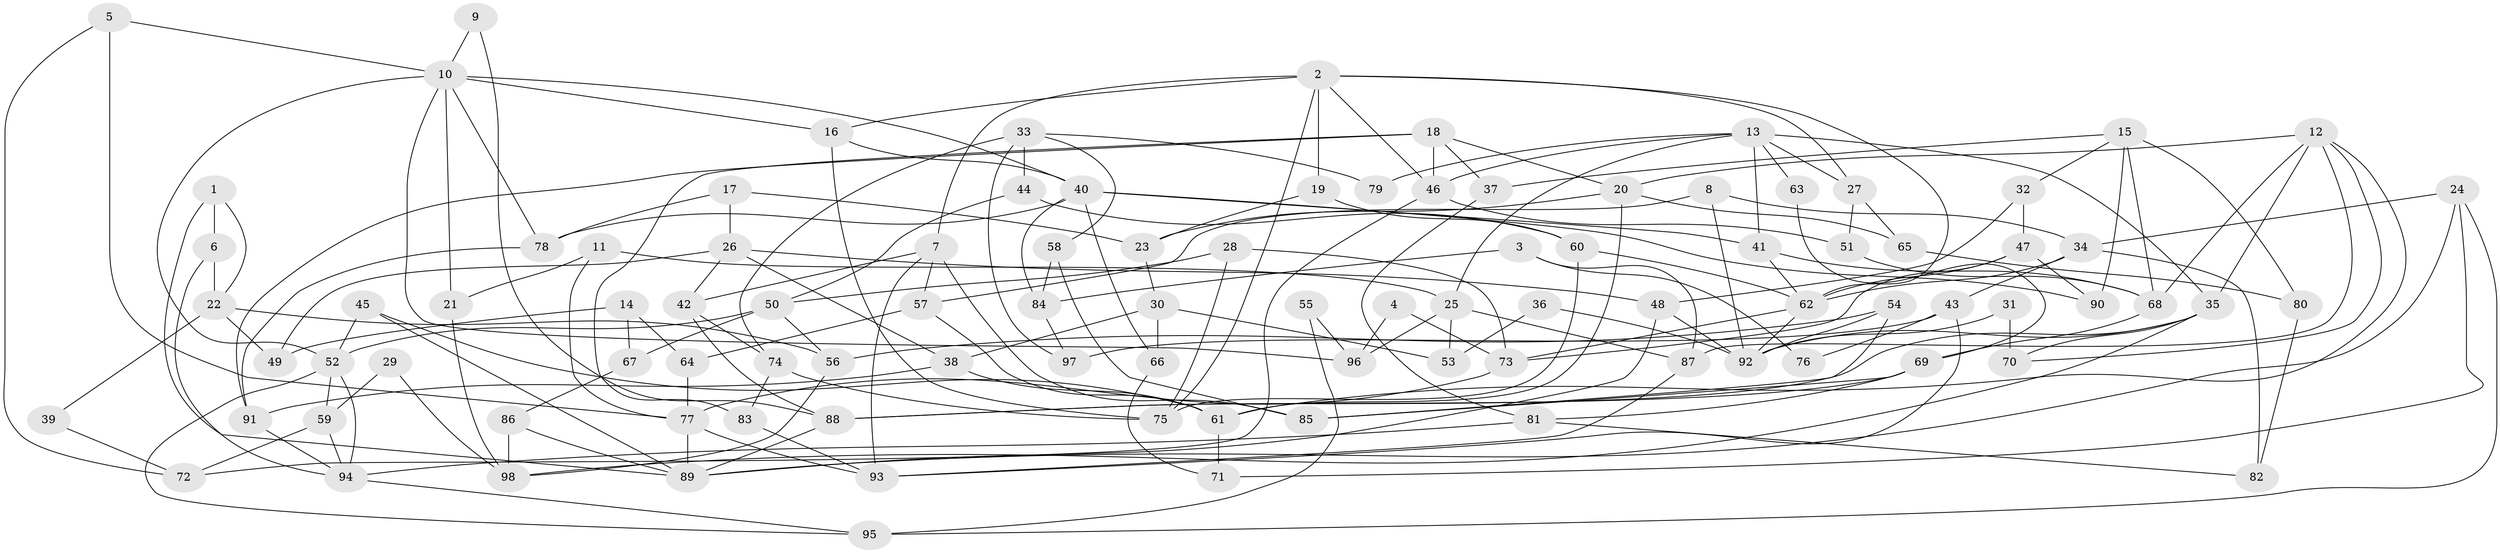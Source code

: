 // Generated by graph-tools (version 1.1) at 2025/01/03/09/25 03:01:59]
// undirected, 98 vertices, 196 edges
graph export_dot {
graph [start="1"]
  node [color=gray90,style=filled];
  1;
  2;
  3;
  4;
  5;
  6;
  7;
  8;
  9;
  10;
  11;
  12;
  13;
  14;
  15;
  16;
  17;
  18;
  19;
  20;
  21;
  22;
  23;
  24;
  25;
  26;
  27;
  28;
  29;
  30;
  31;
  32;
  33;
  34;
  35;
  36;
  37;
  38;
  39;
  40;
  41;
  42;
  43;
  44;
  45;
  46;
  47;
  48;
  49;
  50;
  51;
  52;
  53;
  54;
  55;
  56;
  57;
  58;
  59;
  60;
  61;
  62;
  63;
  64;
  65;
  66;
  67;
  68;
  69;
  70;
  71;
  72;
  73;
  74;
  75;
  76;
  77;
  78;
  79;
  80;
  81;
  82;
  83;
  84;
  85;
  86;
  87;
  88;
  89;
  90;
  91;
  92;
  93;
  94;
  95;
  96;
  97;
  98;
  1 -- 89;
  1 -- 22;
  1 -- 6;
  2 -- 62;
  2 -- 16;
  2 -- 7;
  2 -- 19;
  2 -- 27;
  2 -- 46;
  2 -- 75;
  3 -- 87;
  3 -- 84;
  3 -- 76;
  4 -- 96;
  4 -- 73;
  5 -- 77;
  5 -- 10;
  5 -- 72;
  6 -- 94;
  6 -- 22;
  7 -- 42;
  7 -- 57;
  7 -- 85;
  7 -- 93;
  8 -- 92;
  8 -- 57;
  8 -- 34;
  9 -- 88;
  9 -- 10;
  10 -- 52;
  10 -- 16;
  10 -- 21;
  10 -- 40;
  10 -- 78;
  10 -- 96;
  11 -- 25;
  11 -- 77;
  11 -- 21;
  12 -- 68;
  12 -- 61;
  12 -- 20;
  12 -- 35;
  12 -- 70;
  12 -- 87;
  13 -- 41;
  13 -- 35;
  13 -- 25;
  13 -- 27;
  13 -- 46;
  13 -- 63;
  13 -- 79;
  14 -- 49;
  14 -- 67;
  14 -- 64;
  15 -- 37;
  15 -- 32;
  15 -- 68;
  15 -- 80;
  15 -- 90;
  16 -- 75;
  16 -- 40;
  17 -- 26;
  17 -- 78;
  17 -- 23;
  18 -- 46;
  18 -- 91;
  18 -- 20;
  18 -- 37;
  18 -- 83;
  19 -- 23;
  19 -- 60;
  20 -- 23;
  20 -- 61;
  20 -- 65;
  21 -- 98;
  22 -- 56;
  22 -- 39;
  22 -- 49;
  23 -- 30;
  24 -- 34;
  24 -- 95;
  24 -- 71;
  24 -- 89;
  25 -- 87;
  25 -- 53;
  25 -- 96;
  26 -- 48;
  26 -- 38;
  26 -- 42;
  26 -- 49;
  27 -- 51;
  27 -- 65;
  28 -- 73;
  28 -- 50;
  28 -- 75;
  29 -- 98;
  29 -- 59;
  30 -- 66;
  30 -- 38;
  30 -- 53;
  31 -- 70;
  31 -- 92;
  32 -- 48;
  32 -- 47;
  33 -- 74;
  33 -- 97;
  33 -- 44;
  33 -- 58;
  33 -- 79;
  34 -- 62;
  34 -- 43;
  34 -- 82;
  35 -- 98;
  35 -- 70;
  35 -- 88;
  35 -- 92;
  36 -- 53;
  36 -- 92;
  37 -- 81;
  38 -- 91;
  38 -- 61;
  39 -- 72;
  40 -- 41;
  40 -- 66;
  40 -- 78;
  40 -- 84;
  40 -- 90;
  41 -- 62;
  41 -- 68;
  42 -- 88;
  42 -- 74;
  43 -- 93;
  43 -- 76;
  43 -- 97;
  44 -- 60;
  44 -- 50;
  45 -- 89;
  45 -- 61;
  45 -- 52;
  46 -- 51;
  46 -- 72;
  47 -- 62;
  47 -- 90;
  47 -- 73;
  48 -- 92;
  48 -- 89;
  50 -- 52;
  50 -- 56;
  50 -- 67;
  51 -- 68;
  52 -- 94;
  52 -- 59;
  52 -- 95;
  54 -- 85;
  54 -- 92;
  54 -- 56;
  55 -- 95;
  55 -- 96;
  56 -- 98;
  57 -- 61;
  57 -- 64;
  58 -- 85;
  58 -- 84;
  59 -- 72;
  59 -- 94;
  60 -- 75;
  60 -- 62;
  61 -- 71;
  62 -- 73;
  62 -- 92;
  63 -- 69;
  64 -- 77;
  65 -- 80;
  66 -- 71;
  67 -- 86;
  68 -- 69;
  69 -- 88;
  69 -- 81;
  69 -- 85;
  73 -- 77;
  74 -- 75;
  74 -- 83;
  77 -- 93;
  77 -- 89;
  78 -- 91;
  80 -- 82;
  81 -- 82;
  81 -- 94;
  83 -- 93;
  84 -- 97;
  86 -- 98;
  86 -- 89;
  87 -- 93;
  88 -- 89;
  91 -- 94;
  94 -- 95;
}
